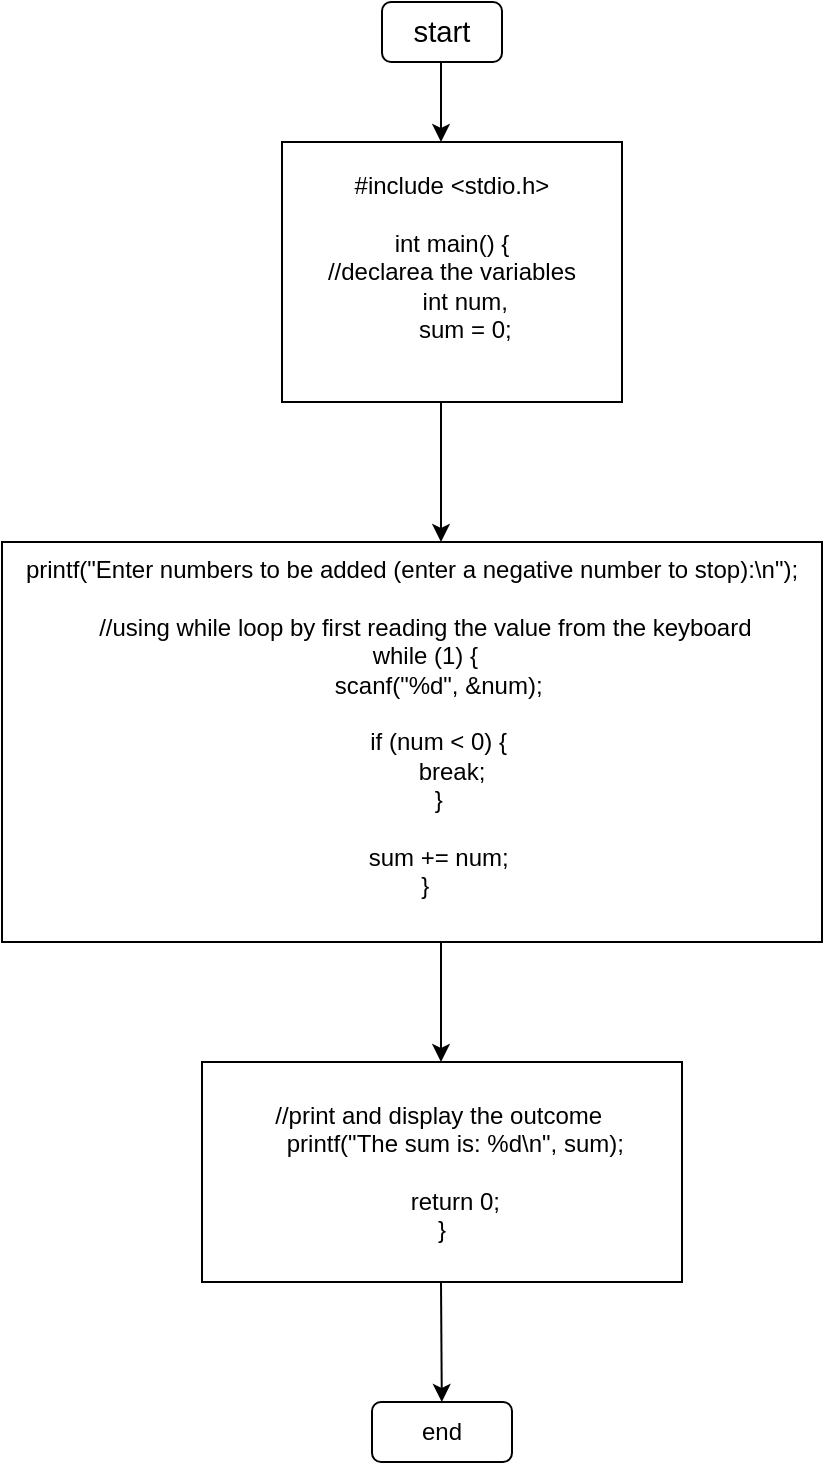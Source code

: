 <mxfile version="21.3.5" type="github">
  <diagram name="Page-1" id="s6n8w3cFn9AApGPmrtuN">
    <mxGraphModel dx="880" dy="462" grid="1" gridSize="10" guides="1" tooltips="1" connect="1" arrows="1" fold="1" page="1" pageScale="1" pageWidth="850" pageHeight="1100" math="0" shadow="0">
      <root>
        <mxCell id="0" />
        <mxCell id="1" parent="0" />
        <mxCell id="v7nquU6ssHY5xr4tODw2-1" value="&lt;p style=&quot;line-height:1.38;margin-top:0pt;margin-bottom:0pt;&quot; dir=&quot;ltr&quot;&gt;&lt;/p&gt;&lt;div&gt;&lt;/div&gt;&lt;font face=&quot;Arial&quot;&gt;&lt;span style=&quot;font-size: 14.667px;&quot;&gt;start&lt;/span&gt;&lt;/font&gt;&lt;br&gt;&lt;span id=&quot;docs-internal-guid-3b141b4f-7fff-6670-2183-d576d27cafa1&quot;&gt;&lt;/span&gt;" style="rounded=1;whiteSpace=wrap;html=1;" vertex="1" parent="1">
          <mxGeometry x="380" y="10" width="60" height="30" as="geometry" />
        </mxCell>
        <mxCell id="v7nquU6ssHY5xr4tODw2-15" value="" style="endArrow=classic;html=1;rounded=0;" edge="1" parent="1">
          <mxGeometry width="50" height="50" relative="1" as="geometry">
            <mxPoint x="409.5" y="210" as="sourcePoint" />
            <mxPoint x="409.5" y="280" as="targetPoint" />
          </mxGeometry>
        </mxCell>
        <mxCell id="v7nquU6ssHY5xr4tODw2-16" value="&lt;p style=&quot;line-height:1.38;margin-top:0pt;margin-bottom:0pt;&quot; dir=&quot;ltr&quot;&gt;&lt;/p&gt;&lt;p style=&quot;line-height:1.38;margin-top:0pt;margin-bottom:0pt;&quot; dir=&quot;ltr&quot;&gt;&lt;/p&gt;&lt;p style=&quot;line-height:1.38;margin-top:0pt;margin-bottom:0pt;&quot; dir=&quot;ltr&quot;&gt;&lt;/p&gt;&lt;p style=&quot;line-height:1.38;margin-top:0pt;margin-bottom:0pt;&quot; dir=&quot;ltr&quot;&gt;&lt;/p&gt;&lt;p style=&quot;line-height:1.38;margin-top:0pt;margin-bottom:0pt;&quot; dir=&quot;ltr&quot;&gt;&lt;/p&gt;&lt;p style=&quot;line-height:1.38;margin-top:0pt;margin-bottom:0pt;&quot; dir=&quot;ltr&quot;&gt;&lt;/p&gt;&lt;p style=&quot;line-height:1.38;margin-top:0pt;margin-bottom:0pt;&quot; dir=&quot;ltr&quot;&gt;&lt;/p&gt;&lt;p style=&quot;line-height:1.38;margin-top:0pt;margin-bottom:0pt;&quot; dir=&quot;ltr&quot;&gt;&lt;/p&gt;&lt;p style=&quot;line-height:1.38;margin-top:0pt;margin-bottom:0pt;&quot; dir=&quot;ltr&quot;&gt;&lt;/p&gt;&lt;p style=&quot;line-height:1.38;margin-top:0pt;margin-bottom:0pt;&quot; dir=&quot;ltr&quot;&gt;&lt;/p&gt;&lt;div&gt;&lt;/div&gt;&lt;div&gt;&lt;div&gt;&lt;font face=&quot;Arial&quot;&gt;printf(&quot;Enter numbers to be added (enter a negative number to stop):\n&quot;);&lt;/font&gt;&lt;/div&gt;&lt;div&gt;&lt;font face=&quot;Arial&quot;&gt;&amp;nbsp; &amp;nbsp;&amp;nbsp;&lt;/font&gt;&lt;/div&gt;&lt;div&gt;&lt;font face=&quot;Arial&quot;&gt;&amp;nbsp; &amp;nbsp; //using while loop by first reading the value from the keyboard&lt;/font&gt;&lt;/div&gt;&lt;div&gt;&lt;font face=&quot;Arial&quot;&gt;&amp;nbsp; &amp;nbsp; while (1) {&lt;/font&gt;&lt;/div&gt;&lt;div&gt;&lt;font face=&quot;Arial&quot;&gt;&amp;nbsp; &amp;nbsp; &amp;nbsp; &amp;nbsp; scanf(&quot;%d&quot;, &amp;amp;num);&lt;/font&gt;&lt;/div&gt;&lt;div&gt;&lt;font face=&quot;Arial&quot;&gt;&lt;br&gt;&lt;/font&gt;&lt;/div&gt;&lt;div&gt;&lt;font face=&quot;Arial&quot;&gt;&amp;nbsp; &amp;nbsp; &amp;nbsp; &amp;nbsp; if (num &amp;lt; 0) {&lt;/font&gt;&lt;/div&gt;&lt;div&gt;&lt;font face=&quot;Arial&quot;&gt;&amp;nbsp; &amp;nbsp; &amp;nbsp; &amp;nbsp; &amp;nbsp; &amp;nbsp; break;&lt;/font&gt;&lt;/div&gt;&lt;div&gt;&lt;font face=&quot;Arial&quot;&gt;&amp;nbsp; &amp;nbsp; &amp;nbsp; &amp;nbsp; }&lt;/font&gt;&lt;/div&gt;&lt;div&gt;&lt;font face=&quot;Arial&quot;&gt;&lt;br&gt;&lt;/font&gt;&lt;/div&gt;&lt;div&gt;&lt;font face=&quot;Arial&quot;&gt;&amp;nbsp; &amp;nbsp; &amp;nbsp; &amp;nbsp; sum += num;&lt;/font&gt;&lt;/div&gt;&lt;div&gt;&lt;font face=&quot;Arial&quot;&gt;&amp;nbsp; &amp;nbsp; }&lt;/font&gt;&lt;/div&gt;&lt;div&gt;&lt;font face=&quot;Arial&quot;&gt;&amp;nbsp; &amp;nbsp;&amp;nbsp;&lt;/font&gt;&lt;/div&gt;&lt;/div&gt;&lt;span id=&quot;docs-internal-guid-553feb8f-7fff-c5f9-0ed7-9850c65f0fa8&quot;&gt;&lt;/span&gt;" style="rounded=0;whiteSpace=wrap;html=1;" vertex="1" parent="1">
          <mxGeometry x="190" y="280" width="410" height="200" as="geometry" />
        </mxCell>
        <mxCell id="v7nquU6ssHY5xr4tODw2-17" value="" style="endArrow=classic;html=1;rounded=0;" edge="1" parent="1">
          <mxGeometry width="50" height="50" relative="1" as="geometry">
            <mxPoint x="409.5" y="480" as="sourcePoint" />
            <mxPoint x="409.5" y="540" as="targetPoint" />
            <Array as="points">
              <mxPoint x="409.5" y="500" />
            </Array>
          </mxGeometry>
        </mxCell>
        <mxCell id="v7nquU6ssHY5xr4tODw2-18" value="&lt;div&gt;//print and display the outcome&amp;nbsp;&lt;/div&gt;&lt;div&gt;&amp;nbsp; &amp;nbsp; printf(&quot;The sum is: %d\n&quot;, sum);&lt;/div&gt;&lt;div&gt;&lt;br&gt;&lt;/div&gt;&lt;div&gt;&amp;nbsp; &amp;nbsp; return 0;&lt;/div&gt;&lt;div&gt;}&lt;/div&gt;" style="rounded=0;whiteSpace=wrap;html=1;" vertex="1" parent="1">
          <mxGeometry x="290" y="540" width="240" height="110" as="geometry" />
        </mxCell>
        <mxCell id="v7nquU6ssHY5xr4tODw2-19" value="" style="endArrow=classic;html=1;rounded=0;" edge="1" parent="1" source="v7nquU6ssHY5xr4tODw2-21">
          <mxGeometry width="50" height="50" relative="1" as="geometry">
            <mxPoint x="409.5" y="650" as="sourcePoint" />
            <mxPoint x="409.5" y="710" as="targetPoint" />
          </mxGeometry>
        </mxCell>
        <mxCell id="v7nquU6ssHY5xr4tODw2-29" value="" style="endArrow=classic;html=1;rounded=0;" edge="1" parent="1" target="v7nquU6ssHY5xr4tODw2-21">
          <mxGeometry width="50" height="50" relative="1" as="geometry">
            <mxPoint x="409.5" y="650" as="sourcePoint" />
            <mxPoint x="409.5" y="710" as="targetPoint" />
          </mxGeometry>
        </mxCell>
        <mxCell id="v7nquU6ssHY5xr4tODw2-21" value="end" style="rounded=1;whiteSpace=wrap;html=1;" vertex="1" parent="1">
          <mxGeometry x="375" y="710" width="70" height="30" as="geometry" />
        </mxCell>
        <mxCell id="v7nquU6ssHY5xr4tODw2-30" value="" style="endArrow=classic;html=1;rounded=0;exitX=0.5;exitY=1;exitDx=0;exitDy=0;" edge="1" parent="1" source="v7nquU6ssHY5xr4tODw2-5">
          <mxGeometry width="50" height="50" relative="1" as="geometry">
            <mxPoint x="410" y="60" as="sourcePoint" />
            <mxPoint x="409.5" y="100" as="targetPoint" />
          </mxGeometry>
        </mxCell>
        <mxCell id="v7nquU6ssHY5xr4tODw2-5" value="&lt;p style=&quot;line-height:1.38;margin-top:0pt;margin-bottom:0pt;&quot; dir=&quot;ltr&quot;&gt;&lt;/p&gt;&lt;p style=&quot;line-height:1.38;margin-top:0pt;margin-bottom:0pt;&quot; dir=&quot;ltr&quot;&gt;&lt;/p&gt;&lt;p style=&quot;line-height:1.38;margin-top:0pt;margin-bottom:0pt;&quot; dir=&quot;ltr&quot;&gt;&lt;/p&gt;&lt;p style=&quot;line-height:1.38;margin-top:0pt;margin-bottom:0pt;&quot; dir=&quot;ltr&quot;&gt;&lt;/p&gt;&lt;div&gt;&lt;/div&gt;&lt;div&gt;&lt;div&gt;&lt;font face=&quot;Arial&quot;&gt;#include &amp;lt;stdio.h&amp;gt;&lt;/font&gt;&lt;/div&gt;&lt;div&gt;&lt;font face=&quot;Arial&quot;&gt;&lt;br&gt;&lt;/font&gt;&lt;/div&gt;&lt;div&gt;&lt;font face=&quot;Arial&quot;&gt;int main() {&lt;/font&gt;&lt;/div&gt;&lt;div&gt;&lt;font face=&quot;Arial&quot;&gt;//declarea the variables&lt;span style=&quot;&quot;&gt;&lt;/span&gt;&lt;/font&gt;&lt;/div&gt;&lt;div&gt;&lt;font face=&quot;Arial&quot;&gt;&amp;nbsp; &amp;nbsp; int num,&lt;/font&gt;&lt;/div&gt;&lt;div&gt;&lt;font face=&quot;Arial&quot;&gt;&lt;span style=&quot;&quot;&gt;&lt;span style=&quot;&quot;&gt;&lt;span style=&quot;white-space: pre;&quot;&gt;&amp;nbsp;&amp;nbsp;&amp;nbsp;&amp;nbsp;&lt;/span&gt;&lt;/span&gt;sum = 0;&lt;/span&gt;&lt;/font&gt;&lt;/div&gt;&lt;div&gt;&lt;br&gt;&lt;/div&gt;&lt;/div&gt;&lt;span id=&quot;docs-internal-guid-2f5541a1-7fff-71c8-a62d-c8c3497b9134&quot;&gt;&lt;/span&gt;" style="rounded=0;whiteSpace=wrap;html=1;" vertex="1" parent="1">
          <mxGeometry x="330" y="80" width="170" height="130" as="geometry" />
        </mxCell>
        <mxCell id="v7nquU6ssHY5xr4tODw2-33" value="" style="endArrow=classic;html=1;rounded=0;" edge="1" parent="1">
          <mxGeometry width="50" height="50" relative="1" as="geometry">
            <mxPoint x="409.5" y="40" as="sourcePoint" />
            <mxPoint x="409.5" y="80" as="targetPoint" />
          </mxGeometry>
        </mxCell>
      </root>
    </mxGraphModel>
  </diagram>
</mxfile>
